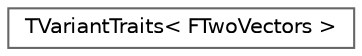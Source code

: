 digraph "Graphical Class Hierarchy"
{
 // INTERACTIVE_SVG=YES
 // LATEX_PDF_SIZE
  bgcolor="transparent";
  edge [fontname=Helvetica,fontsize=10,labelfontname=Helvetica,labelfontsize=10];
  node [fontname=Helvetica,fontsize=10,shape=box,height=0.2,width=0.4];
  rankdir="LR";
  Node0 [id="Node000000",label="TVariantTraits\< FTwoVectors \>",height=0.2,width=0.4,color="grey40", fillcolor="white", style="filled",URL="$d8/daf/structTVariantTraits_3_01FTwoVectors_01_4.html",tooltip="Implements variant type traits for the built-in FTwoVectors type."];
}
